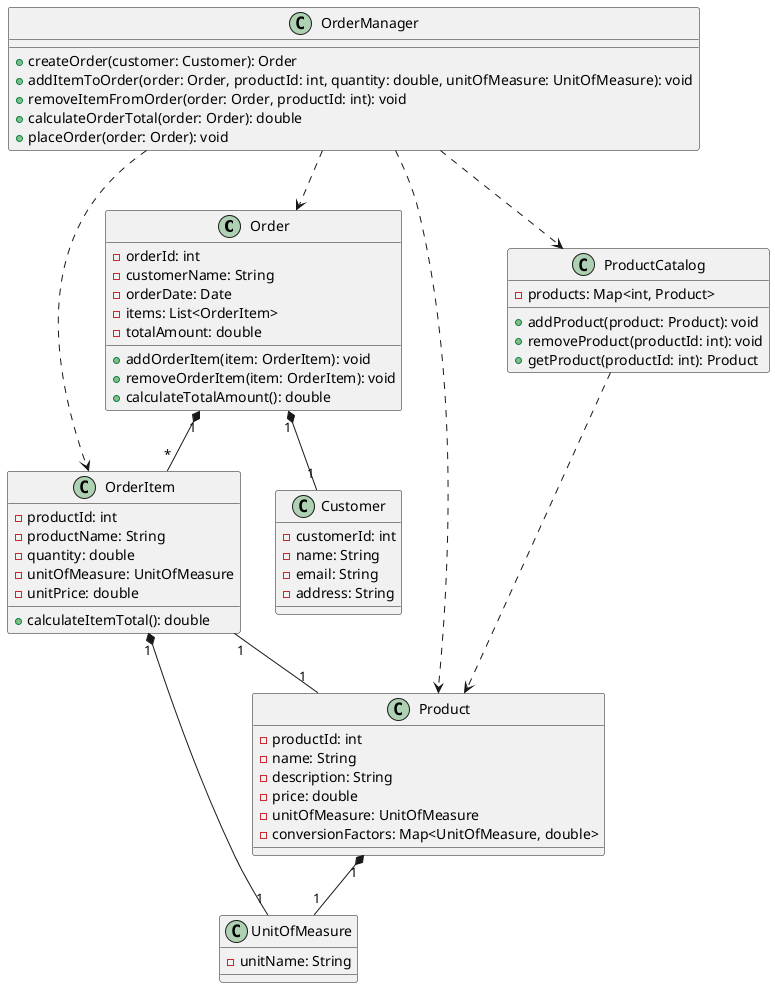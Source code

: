 @startuml

class Order {
    - orderId: int
    - customerName: String
    - orderDate: Date
    - items: List<OrderItem>
    - totalAmount: double
    + addOrderItem(item: OrderItem): void
    + removeOrderItem(item: OrderItem): void
    + calculateTotalAmount(): double
}

class OrderItem {
    - productId: int
    - productName: String
    - quantity: double
    - unitOfMeasure: UnitOfMeasure
    - unitPrice: double
    + calculateItemTotal(): double
}

class Customer {
    - customerId: int
    - name: String
    - email: String
    - address: String
}

class Product {
    - productId: int
    - name: String
    - description: String
    - price: double
    - unitOfMeasure: UnitOfMeasure
    - conversionFactors: Map<UnitOfMeasure, double>
}

class ProductCatalog {
    - products: Map<int, Product>
    + addProduct(product: Product): void
    + removeProduct(productId: int): void
    + getProduct(productId: int): Product
}

class UnitOfMeasure {
    - unitName: String
}

class OrderManager {
    + createOrder(customer: Customer): Order
    + addItemToOrder(order: Order, productId: int, quantity: double, unitOfMeasure: UnitOfMeasure): void
    + removeItemFromOrder(order: Order, productId: int): void
    + calculateOrderTotal(order: Order): double
    + placeOrder(order: Order): void
}

Order "1" *-- "*" OrderItem
Order "1" *-- "1" Customer
OrderItem "1" -- "1" Product
OrderItem "1" *-- "1" UnitOfMeasure
Product "1" *-- "1" UnitOfMeasure
ProductCatalog ..> Product
OrderManager ..> Order
OrderManager ..> OrderItem
OrderManager ..> Product
OrderManager ..> ProductCatalog

@enduml
